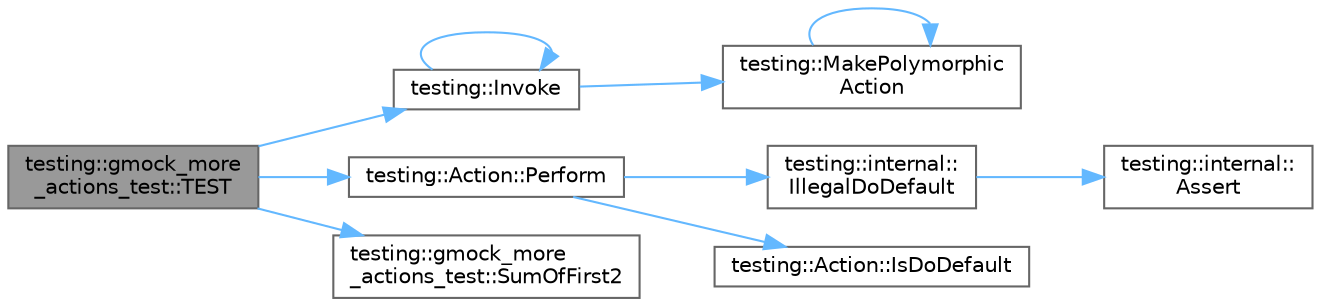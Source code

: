 digraph "testing::gmock_more_actions_test::TEST"
{
 // LATEX_PDF_SIZE
  bgcolor="transparent";
  edge [fontname=Helvetica,fontsize=10,labelfontname=Helvetica,labelfontsize=10];
  node [fontname=Helvetica,fontsize=10,shape=box,height=0.2,width=0.4];
  rankdir="LR";
  Node1 [id="Node000001",label="testing::gmock_more\l_actions_test::TEST",height=0.2,width=0.4,color="gray40", fillcolor="grey60", style="filled", fontcolor="black",tooltip=" "];
  Node1 -> Node2 [id="edge1_Node000001_Node000002",color="steelblue1",style="solid",tooltip=" "];
  Node2 [id="Node000002",label="testing::Invoke",height=0.2,width=0.4,color="grey40", fillcolor="white", style="filled",URL="$namespacetesting.html#ac06a5d08441c2de733e4f917d3848478",tooltip=" "];
  Node2 -> Node2 [id="edge2_Node000002_Node000002",color="steelblue1",style="solid",tooltip=" "];
  Node2 -> Node3 [id="edge3_Node000002_Node000003",color="steelblue1",style="solid",tooltip=" "];
  Node3 [id="Node000003",label="testing::MakePolymorphic\lAction",height=0.2,width=0.4,color="grey40", fillcolor="white", style="filled",URL="$namespacetesting.html#a45df529b8166936d970884383f0ede82",tooltip=" "];
  Node3 -> Node3 [id="edge4_Node000003_Node000003",color="steelblue1",style="solid",tooltip=" "];
  Node1 -> Node4 [id="edge5_Node000001_Node000004",color="steelblue1",style="solid",tooltip=" "];
  Node4 [id="Node000004",label="testing::Action::Perform",height=0.2,width=0.4,color="grey40", fillcolor="white", style="filled",URL="$classtesting_1_1_action.html#a5489a68def1d82eb61df819eae52dc8f",tooltip=" "];
  Node4 -> Node5 [id="edge6_Node000004_Node000005",color="steelblue1",style="solid",tooltip=" "];
  Node5 [id="Node000005",label="testing::internal::\lIllegalDoDefault",height=0.2,width=0.4,color="grey40", fillcolor="white", style="filled",URL="$namespacetesting_1_1internal.html#aa67e1e9d28122eedffbb7b6636824f2d",tooltip=" "];
  Node5 -> Node6 [id="edge7_Node000005_Node000006",color="steelblue1",style="solid",tooltip=" "];
  Node6 [id="Node000006",label="testing::internal::\lAssert",height=0.2,width=0.4,color="grey40", fillcolor="white", style="filled",URL="$namespacetesting_1_1internal.html#a7a259643b7f2d23ce2b757728df42c99",tooltip=" "];
  Node4 -> Node7 [id="edge8_Node000004_Node000007",color="steelblue1",style="solid",tooltip=" "];
  Node7 [id="Node000007",label="testing::Action::IsDoDefault",height=0.2,width=0.4,color="grey40", fillcolor="white", style="filled",URL="$classtesting_1_1_action.html#a4468ca2ea5e9f7363271145992d09dba",tooltip=" "];
  Node1 -> Node8 [id="edge9_Node000001_Node000008",color="steelblue1",style="solid",tooltip=" "];
  Node8 [id="Node000008",label="testing::gmock_more\l_actions_test::SumOfFirst2",height=0.2,width=0.4,color="grey40", fillcolor="white", style="filled",URL="$namespacetesting_1_1gmock__more__actions__test.html#aaa60ddffb96ddc3a73b0b22929ca5bec",tooltip=" "];
}
